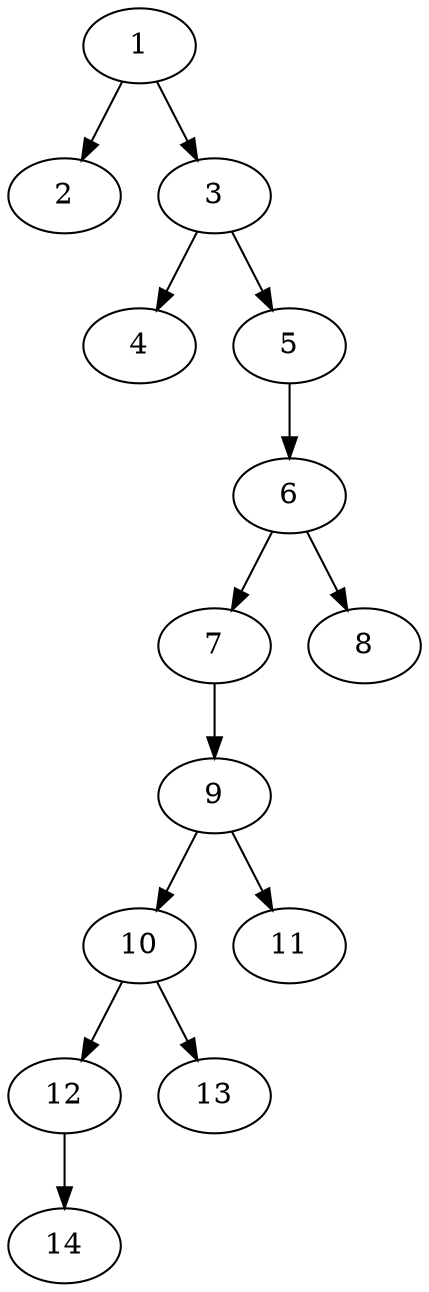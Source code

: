 // DAG (tier=1-easy, mode=compute, n=14, ccr=0.270, fat=0.402, density=0.360, regular=0.650, jump=0.092, mindata=262144, maxdata=2097152)
// DAG automatically generated by daggen at Sun Aug 24 16:33:32 2025
// /home/ermia/Project/Environments/daggen/bin/daggen --dot --ccr 0.270 --fat 0.402 --regular 0.650 --density 0.360 --jump 0.092 --mindata 262144 --maxdata 2097152 -n 14 
digraph G {
  1 [size="245074854195911", alpha="0.08", expect_size="122537427097955"]
  1 -> 2 [size ="4655887155200"]
  1 -> 3 [size ="4655887155200"]
  2 [size="136982414581560", alpha="0.01", expect_size="68491207290780"]
  3 [size="869255819697324032", alpha="0.11", expect_size="434627909848662016"]
  3 -> 4 [size ="7286546235392"]
  3 -> 5 [size ="7286546235392"]
  4 [size="69236162375450624", alpha="0.11", expect_size="34618081187725312"]
  5 [size="1557421729193910", alpha="0.07", expect_size="778710864596955"]
  5 -> 6 [size ="32555348787200"]
  6 [size="102482207133663232", alpha="0.19", expect_size="51241103566831616"]
  6 -> 7 [size ="1751952392192"]
  6 -> 8 [size ="1751952392192"]
  7 [size="12331030058154832", alpha="0.05", expect_size="6165515029077416"]
  7 -> 9 [size ="24816857907200"]
  8 [size="10750332868284", alpha="0.06", expect_size="5375166434142"]
  9 [size="1718967446853890", alpha="0.06", expect_size="859483723426945"]
  9 -> 10 [size ="33386869555200"]
  9 -> 11 [size ="33386869555200"]
  10 [size="48445100795101184", alpha="0.09", expect_size="24222550397550592"]
  10 -> 12 [size ="1063138623488"]
  10 -> 13 [size ="1063138623488"]
  11 [size="4076370640502784000", alpha="0.16", expect_size="2038185320251392000"]
  12 [size="3246420325683953664", alpha="0.12", expect_size="1623210162841976832"]
  12 -> 14 [size ="17539874684928"]
  13 [size="43329355585159168", alpha="0.03", expect_size="21664677792579584"]
  14 [size="36286369928074632", alpha="0.12", expect_size="18143184964037316"]
}
